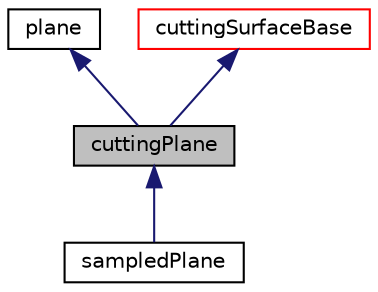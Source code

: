 digraph "cuttingPlane"
{
  bgcolor="transparent";
  edge [fontname="Helvetica",fontsize="10",labelfontname="Helvetica",labelfontsize="10"];
  node [fontname="Helvetica",fontsize="10",shape=record];
  Node1 [label="cuttingPlane",height=0.2,width=0.4,color="black", fillcolor="grey75", style="filled" fontcolor="black"];
  Node2 -> Node1 [dir="back",color="midnightblue",fontsize="10",style="solid",fontname="Helvetica"];
  Node2 [label="plane",height=0.2,width=0.4,color="black",URL="$classFoam_1_1plane.html",tooltip="Geometric class that creates a 3D plane and can return the intersection point between a line and the ..."];
  Node3 -> Node1 [dir="back",color="midnightblue",fontsize="10",style="solid",fontname="Helvetica"];
  Node3 [label="cuttingSurfaceBase",height=0.2,width=0.4,color="red",URL="$classFoam_1_1cuttingSurfaceBase.html",tooltip="Base for creating a MeshedSurface by performing some type of cell cutting/intersection. "];
  Node1 -> Node4 [dir="back",color="midnightblue",fontsize="10",style="solid",fontname="Helvetica"];
  Node4 [label="sampledPlane",height=0.2,width=0.4,color="black",URL="$classFoam_1_1sampledPlane.html",tooltip="A sampledSurface defined by a plane which cuts the mesh using the cuttingPlane alorithm. The surface is triangulated by default. "];
}
